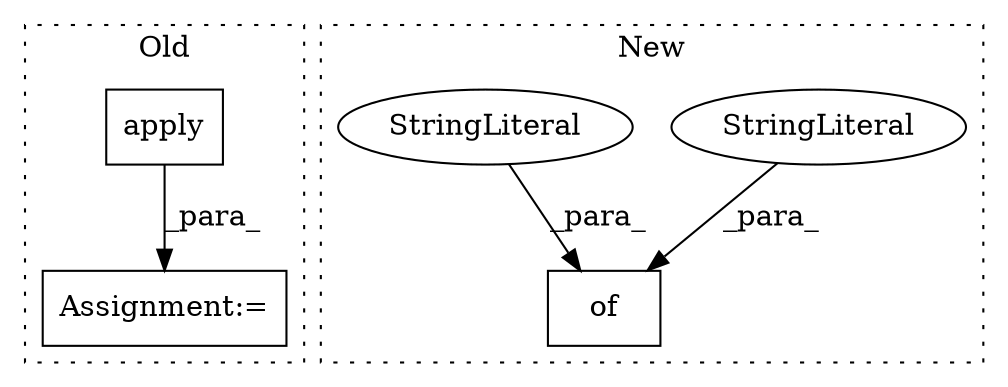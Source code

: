 digraph G {
subgraph cluster0 {
1 [label="apply" a="32" s="276,352" l="6,1" shape="box"];
5 [label="Assignment:=" a="7" s="257" l="1" shape="box"];
label = "Old";
style="dotted";
}
subgraph cluster1 {
2 [label="of" a="32" s="520,666" l="3,1" shape="box"];
3 [label="StringLiteral" a="45" s="656" l="7" shape="ellipse"];
4 [label="StringLiteral" a="45" s="595" l="10" shape="ellipse"];
label = "New";
style="dotted";
}
1 -> 5 [label="_para_"];
3 -> 2 [label="_para_"];
4 -> 2 [label="_para_"];
}